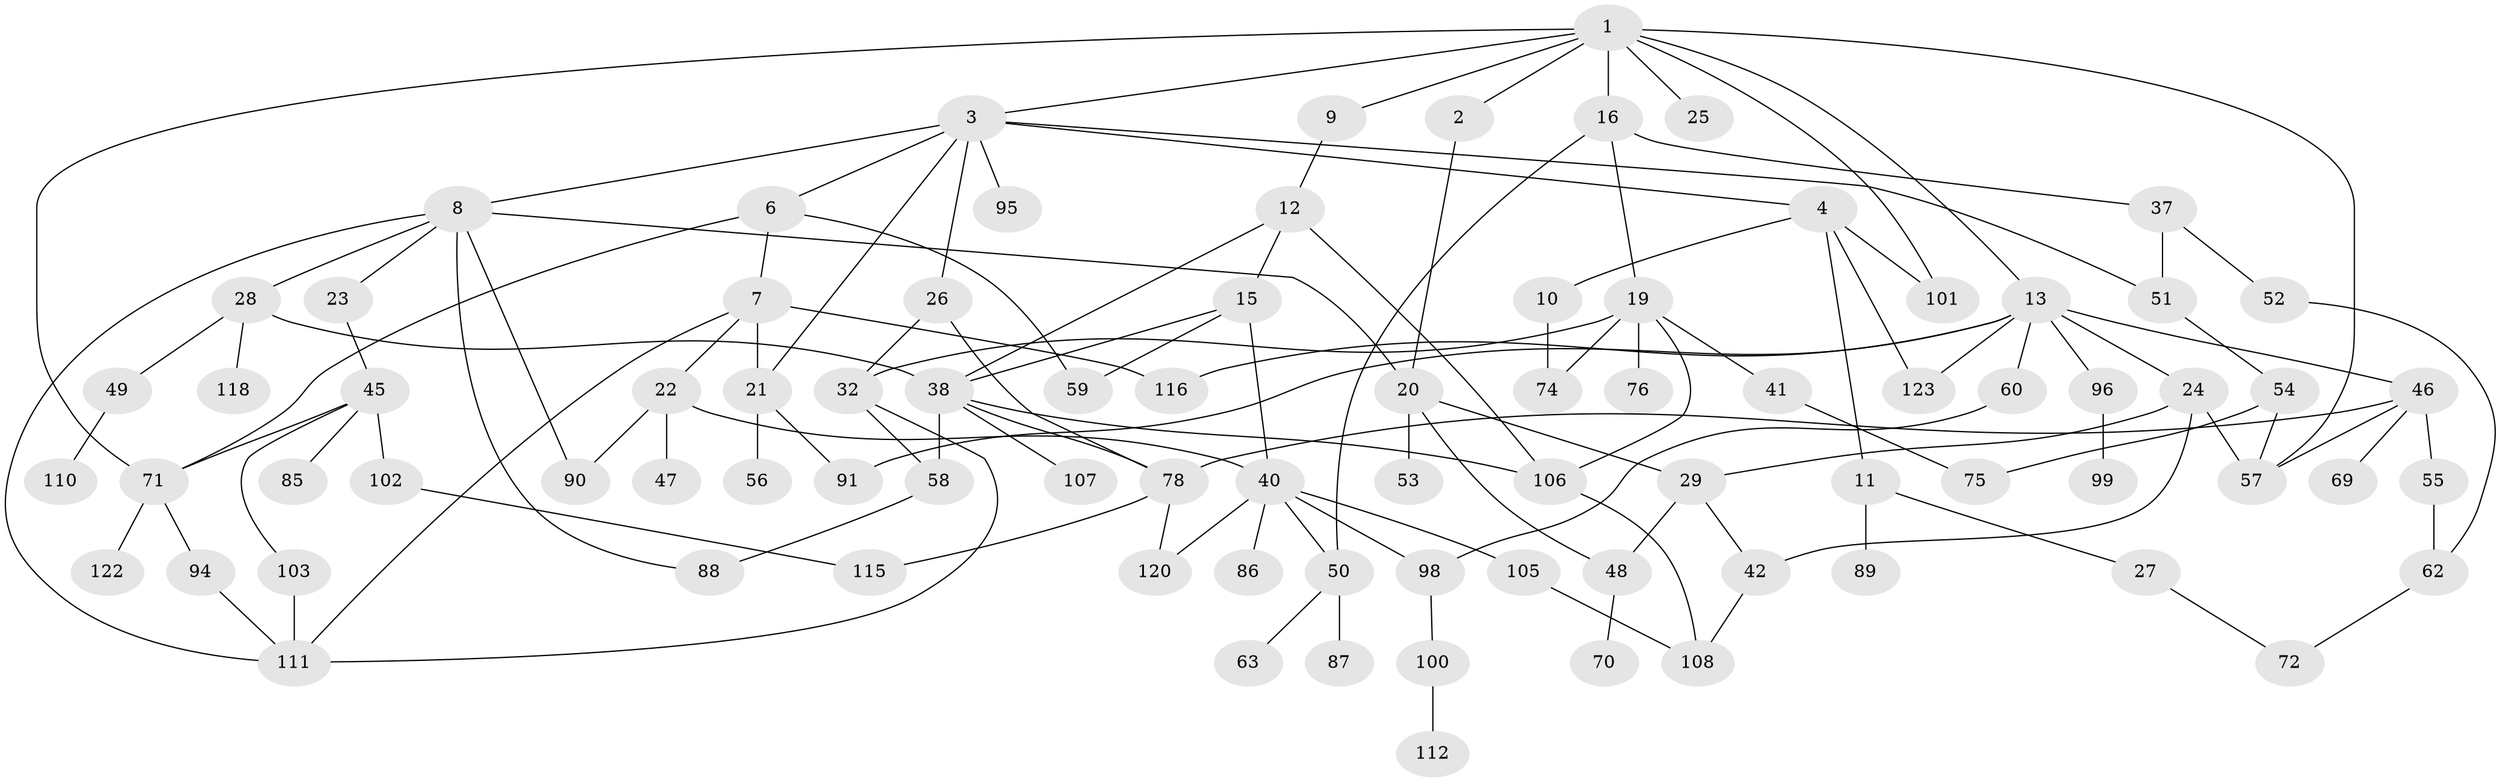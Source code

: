 // Generated by graph-tools (version 1.1) at 2025/23/03/03/25 07:23:31]
// undirected, 86 vertices, 126 edges
graph export_dot {
graph [start="1"]
  node [color=gray90,style=filled];
  1 [super="+5"];
  2;
  3 [super="+17"];
  4 [super="+114"];
  6 [super="+64"];
  7 [super="+31"];
  8 [super="+14"];
  9;
  10;
  11 [super="+18"];
  12;
  13 [super="+44"];
  15 [super="+119"];
  16;
  19;
  20 [super="+43"];
  21 [super="+97"];
  22 [super="+30"];
  23 [super="+80"];
  24 [super="+92"];
  25 [super="+35"];
  26 [super="+34"];
  27;
  28 [super="+67"];
  29 [super="+36"];
  32 [super="+33"];
  37 [super="+39"];
  38 [super="+79"];
  40 [super="+73"];
  41;
  42 [super="+65"];
  45 [super="+82"];
  46 [super="+68"];
  47 [super="+93"];
  48;
  49;
  50;
  51 [super="+77"];
  52;
  53;
  54;
  55 [super="+61"];
  56 [super="+66"];
  57;
  58 [super="+84"];
  59 [super="+104"];
  60;
  62;
  63;
  69;
  70;
  71 [super="+117"];
  72 [super="+81"];
  74;
  75 [super="+83"];
  76;
  78 [super="+113"];
  85;
  86;
  87;
  88;
  89;
  90;
  91;
  94;
  95;
  96;
  98;
  99;
  100;
  101;
  102;
  103;
  105;
  106 [super="+109"];
  107;
  108;
  110;
  111 [super="+121"];
  112;
  115 [super="+124"];
  116;
  118;
  120;
  122;
  123;
  1 -- 2;
  1 -- 3;
  1 -- 9;
  1 -- 13;
  1 -- 16;
  1 -- 25;
  1 -- 71;
  1 -- 101;
  1 -- 57;
  2 -- 20;
  3 -- 4;
  3 -- 6;
  3 -- 8;
  3 -- 26;
  3 -- 51;
  3 -- 21;
  3 -- 95;
  4 -- 10;
  4 -- 11;
  4 -- 101;
  4 -- 123;
  6 -- 7;
  6 -- 59;
  6 -- 71;
  7 -- 22;
  7 -- 111;
  7 -- 116;
  7 -- 21;
  8 -- 20;
  8 -- 23;
  8 -- 28;
  8 -- 90;
  8 -- 88;
  8 -- 111;
  9 -- 12;
  10 -- 74;
  11 -- 89;
  11 -- 27;
  12 -- 15;
  12 -- 38;
  12 -- 106;
  13 -- 24;
  13 -- 116;
  13 -- 123;
  13 -- 96;
  13 -- 91;
  13 -- 60;
  13 -- 46;
  15 -- 40;
  15 -- 38;
  15 -- 59;
  16 -- 19;
  16 -- 37;
  16 -- 50;
  19 -- 41;
  19 -- 74;
  19 -- 76;
  19 -- 106;
  19 -- 32;
  20 -- 29 [weight=2];
  20 -- 48;
  20 -- 53;
  21 -- 56;
  21 -- 91;
  22 -- 90;
  22 -- 47;
  22 -- 40;
  23 -- 45 [weight=2];
  24 -- 42;
  24 -- 57;
  24 -- 29;
  26 -- 32;
  26 -- 78;
  27 -- 72;
  28 -- 49;
  28 -- 38;
  28 -- 118;
  29 -- 48;
  29 -- 42;
  32 -- 58;
  32 -- 111;
  37 -- 52;
  37 -- 51;
  38 -- 106;
  38 -- 58;
  38 -- 107;
  38 -- 78;
  40 -- 50;
  40 -- 105;
  40 -- 98;
  40 -- 86;
  40 -- 120;
  41 -- 75;
  42 -- 108;
  45 -- 71;
  45 -- 85;
  45 -- 102;
  45 -- 103;
  46 -- 55;
  46 -- 69;
  46 -- 78;
  46 -- 57;
  48 -- 70;
  49 -- 110;
  50 -- 63;
  50 -- 87;
  51 -- 54;
  52 -- 62;
  54 -- 75;
  54 -- 57;
  55 -- 62;
  58 -- 88;
  60 -- 98;
  62 -- 72;
  71 -- 94;
  71 -- 122;
  78 -- 120;
  78 -- 115;
  94 -- 111;
  96 -- 99;
  98 -- 100;
  100 -- 112;
  102 -- 115;
  103 -- 111;
  105 -- 108;
  106 -- 108;
}
